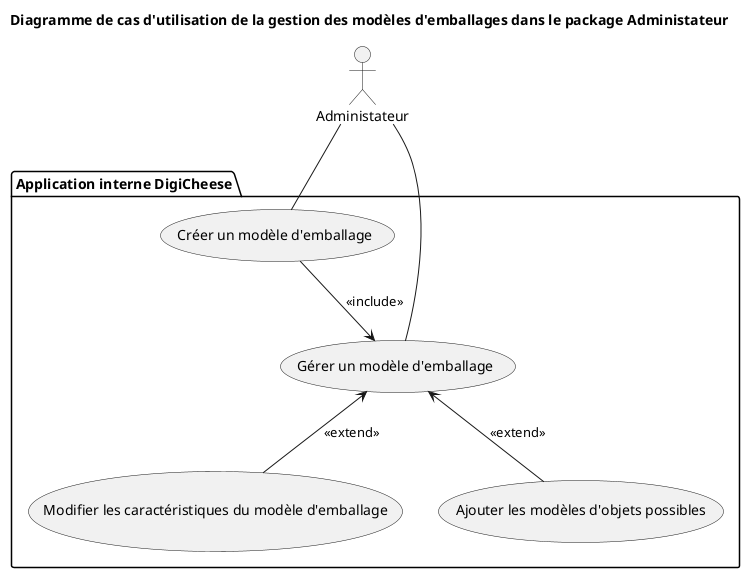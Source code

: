 @startuml Gestion administrative d'un emballage

actor "Administateur" 

package "Application interne DigiCheese" {
    usecase "Créer un modèle d'emballage"
    usecase "Gérer un modèle d'emballage"

    usecase "Modifier les caractéristiques du modèle d'emballage"

    usecase "Ajouter les modèles d'objets possibles"
}

"Administateur" -- "Créer un modèle d'emballage"
"Administateur" -- "Gérer un modèle d'emballage"

"Créer un modèle d'emballage" --> "Gérer un modèle d'emballage": <<include>>

"Gérer un modèle d'emballage" <-- "Modifier les caractéristiques du modèle d'emballage" : <<extend>>
"Gérer un modèle d'emballage" <-- "Ajouter les modèles d'objets possibles" : <<extend>>

'note "L'administrateur peut modifier : le poids, le prix, la description..." as N1
'N1 .. "Modifier les caractéristiques de l'emballage"

title Diagramme de cas d'utilisation de la gestion des modèles d'emballages dans le package Administateur
@enduml